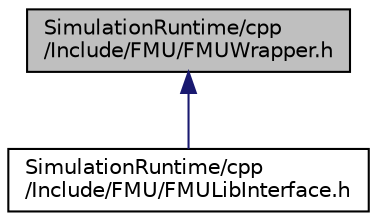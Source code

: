 digraph "SimulationRuntime/cpp/Include/FMU/FMUWrapper.h"
{
  edge [fontname="Helvetica",fontsize="10",labelfontname="Helvetica",labelfontsize="10"];
  node [fontname="Helvetica",fontsize="10",shape=record];
  Node76 [label="SimulationRuntime/cpp\l/Include/FMU/FMUWrapper.h",height=0.2,width=0.4,color="black", fillcolor="grey75", style="filled", fontcolor="black"];
  Node76 -> Node77 [dir="back",color="midnightblue",fontsize="10",style="solid",fontname="Helvetica"];
  Node77 [label="SimulationRuntime/cpp\l/Include/FMU/FMULibInterface.h",height=0.2,width=0.4,color="black", fillcolor="white", style="filled",URL="$d9/d63/_f_m_u_lib_interface_8h.html"];
}
